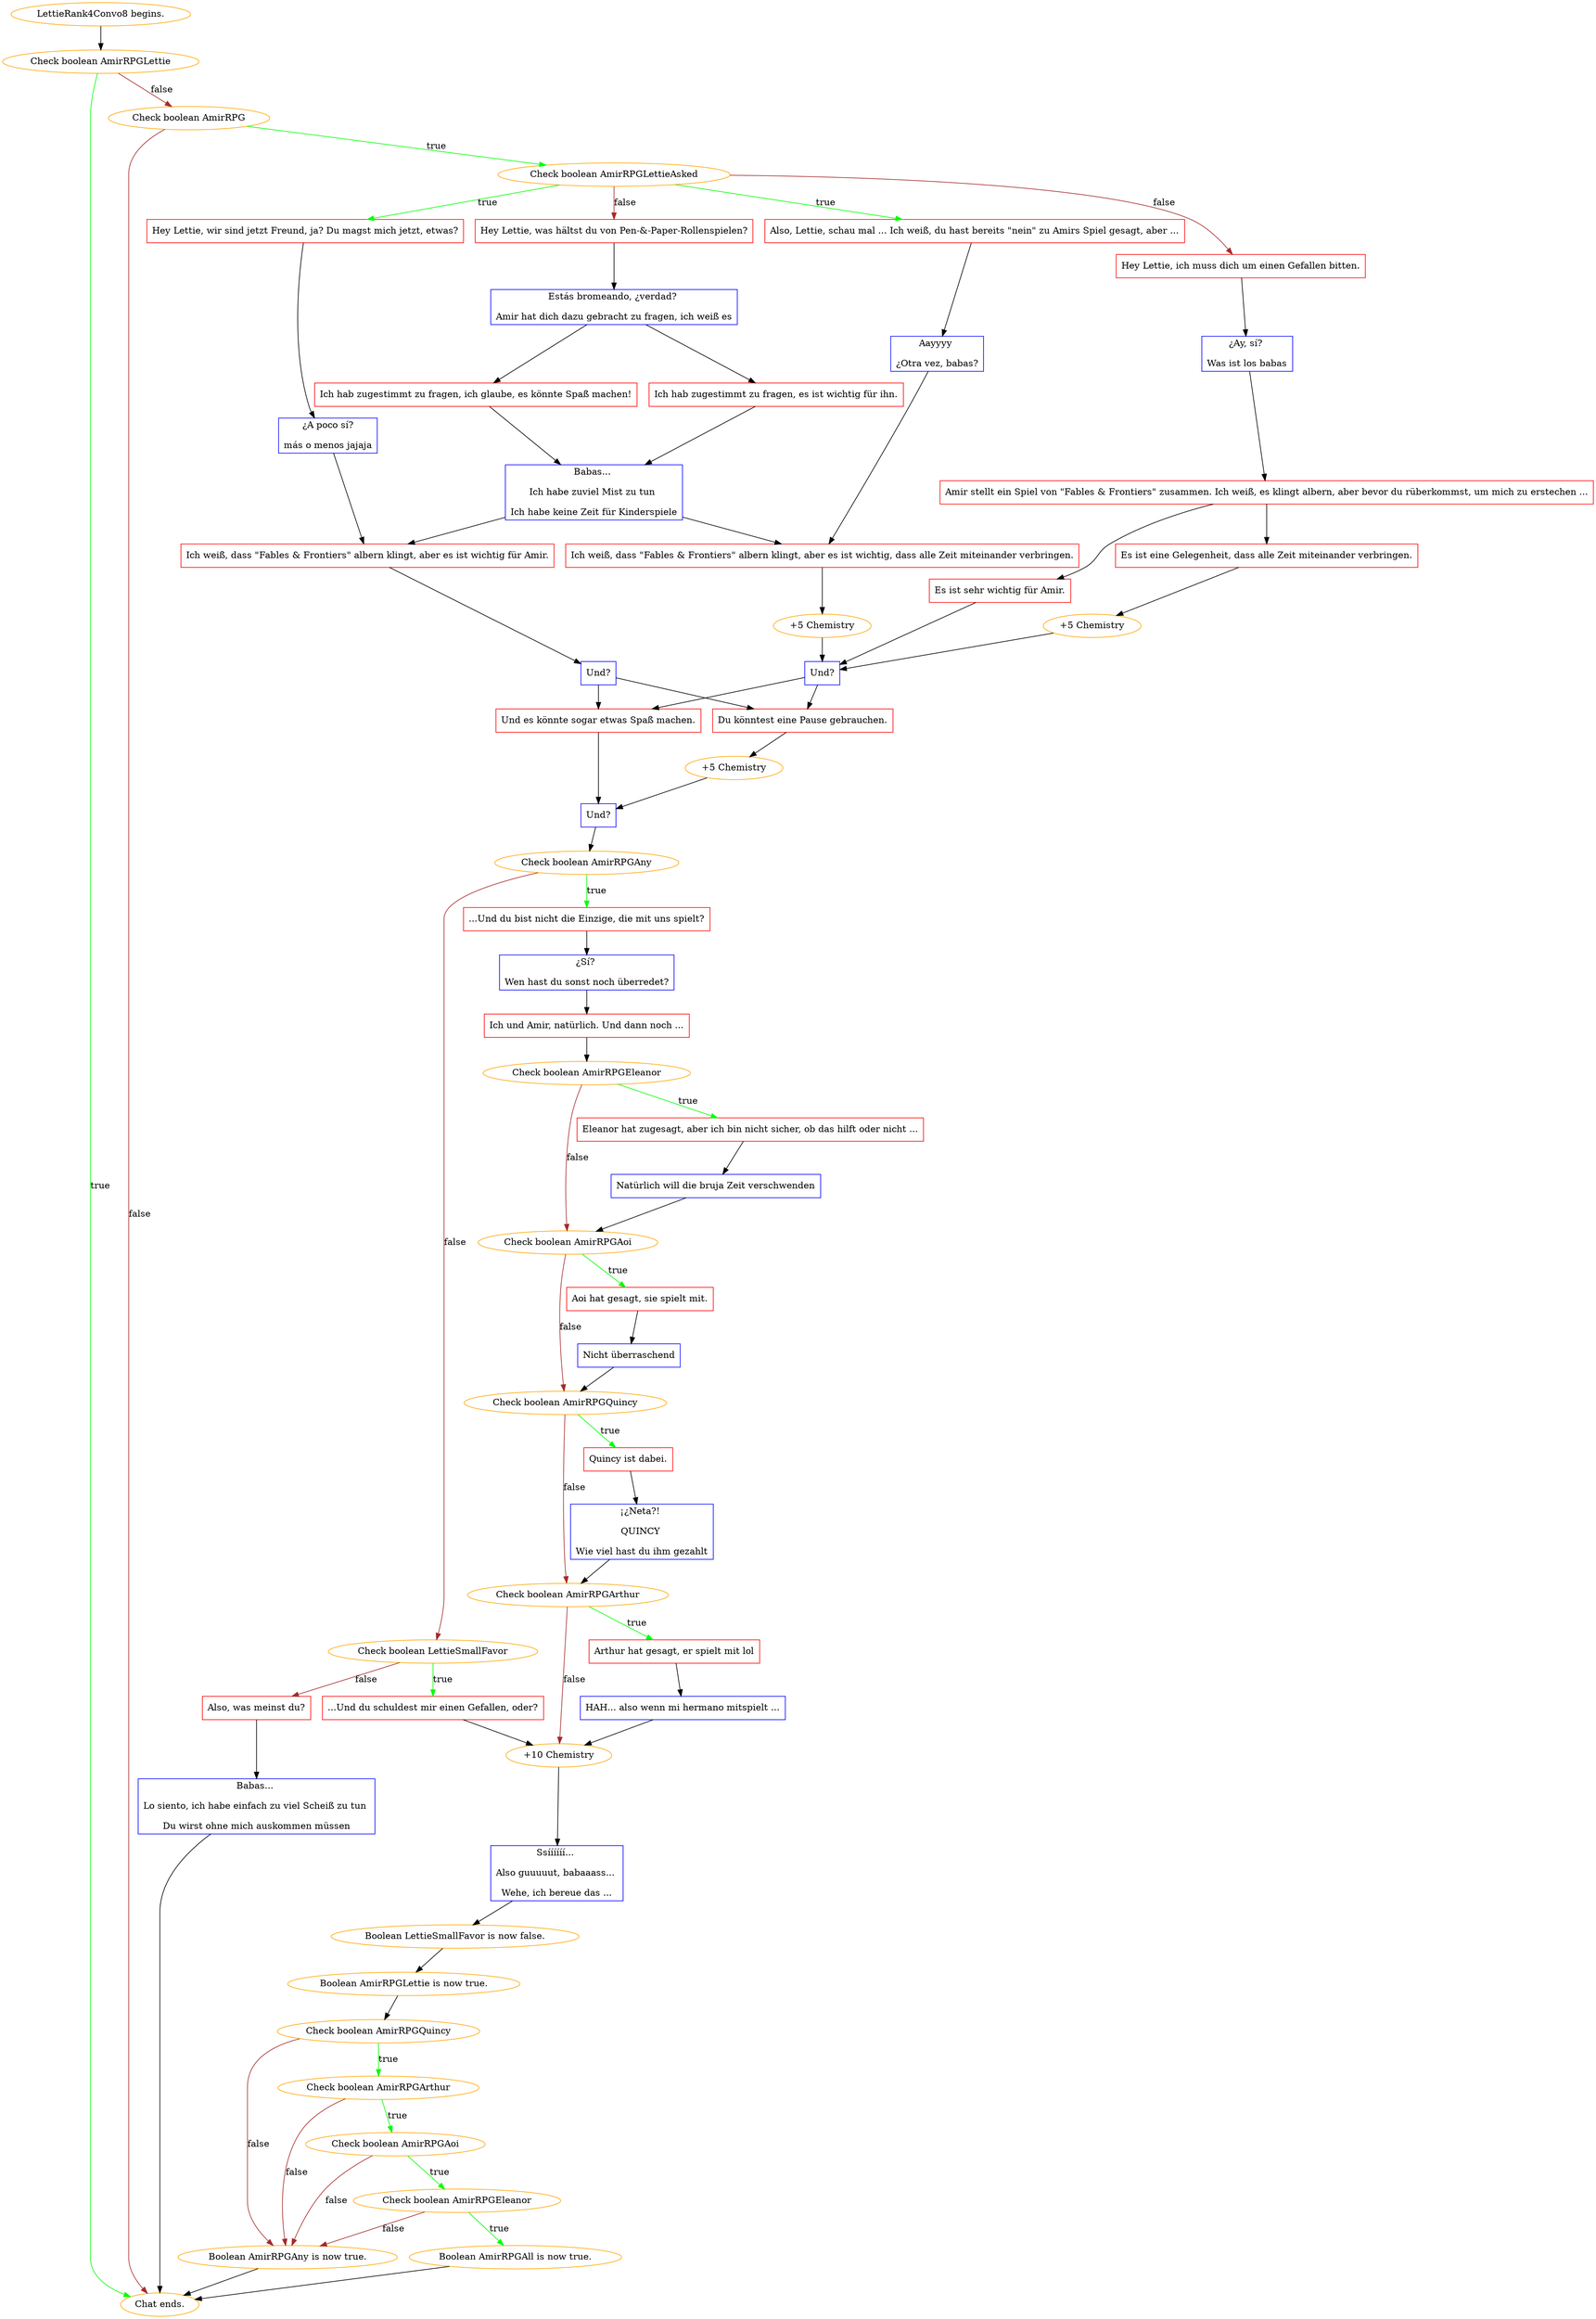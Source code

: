 digraph {
	"LettieRank4Convo8 begins." [color=orange];
		"LettieRank4Convo8 begins." -> j1847364543;
	j1847364543 [label="Check boolean AmirRPGLettie",color=orange];
		j1847364543 -> "Chat ends." [label=true,color=green];
		j1847364543 -> j4221295990 [label=false,color=brown];
	"Chat ends." [color=orange];
	j4221295990 [label="Check boolean AmirRPG",color=orange];
		j4221295990 -> j3900940289 [label=true,color=green];
		j4221295990 -> "Chat ends." [label=false,color=brown];
	j3900940289 [label="Check boolean AmirRPGLettieAsked",color=orange];
		j3900940289 -> j1036667305 [label=true,color=green];
		j3900940289 -> j1027000459 [label=true,color=green];
		j3900940289 -> j3550048164 [label=false,color=brown];
		j3900940289 -> j2934525722 [label=false,color=brown];
	j1036667305 [label="Also, Lettie, schau mal ... Ich weiß, du hast bereits \"nein\" zu Amirs Spiel gesagt, aber ...",shape=box,color=red];
		j1036667305 -> j639619438;
	j1027000459 [label="Hey Lettie, wir sind jetzt Freund, ja? Du magst mich jetzt, etwas?",shape=box,color=red];
		j1027000459 -> j720769824;
	j3550048164 [label="Hey Lettie, was hältst du von Pen-&-Paper-Rollenspielen?",shape=box,color=red];
		j3550048164 -> j3140691528;
	j2934525722 [label="Hey Lettie, ich muss dich um einen Gefallen bitten.",shape=box,color=red];
		j2934525722 -> j3028825763;
	j639619438 [label="Aayyyy 
¿Otra vez, babas?",shape=box,color=blue];
		j639619438 -> j30969170;
	j720769824 [label="¿A poco sí?
más o menos jajaja",shape=box,color=blue];
		j720769824 -> j2039812723;
	j3140691528 [label="Estás bromeando, ¿verdad? 
Amir hat dich dazu gebracht zu fragen, ich weiß es",shape=box,color=blue];
		j3140691528 -> j3620267190;
		j3140691528 -> j1890200421;
	j3028825763 [label="¿Ay, sí? 
Was ist los babas",shape=box,color=blue];
		j3028825763 -> j470663212;
	j30969170 [label="Ich weiß, dass \"Fables & Frontiers\" albern klingt, aber es ist wichtig, dass alle Zeit miteinander verbringen.",shape=box,color=red];
		j30969170 -> j120004495;
	j2039812723 [label="Ich weiß, dass \"Fables & Frontiers\" albern klingt, aber es ist wichtig für Amir.",shape=box,color=red];
		j2039812723 -> j1875880951;
	j3620267190 [label="Ich hab zugestimmt zu fragen, ich glaube, es könnte Spaß machen!",shape=box,color=red];
		j3620267190 -> j3557261913;
	j1890200421 [label="Ich hab zugestimmt zu fragen, es ist wichtig für ihn.",shape=box,color=red];
		j1890200421 -> j3557261913;
	j470663212 [label="Amir stellt ein Spiel von \"Fables & Frontiers\" zusammen. Ich weiß, es klingt albern, aber bevor du rüberkommst, um mich zu erstechen ...",shape=box,color=red];
		j470663212 -> j3409651149;
		j470663212 -> j3940291482;
	j120004495 [label="+5 Chemistry",color=orange];
		j120004495 -> j129144563;
	j1875880951 [label="Und?",shape=box,color=blue];
		j1875880951 -> j380970286;
		j1875880951 -> j92205215;
	j3557261913 [label="Babas... 
Ich habe zuviel Mist zu tun 
Ich habe keine Zeit für Kinderspiele",shape=box,color=blue];
		j3557261913 -> j30969170;
		j3557261913 -> j2039812723;
	j3409651149 [label="Es ist eine Gelegenheit, dass alle Zeit miteinander verbringen.",shape=box,color=red];
		j3409651149 -> j3955076981;
	j3940291482 [label="Es ist sehr wichtig für Amir.",shape=box,color=red];
		j3940291482 -> j129144563;
	j129144563 [label="Und?",shape=box,color=blue];
		j129144563 -> j92205215;
		j129144563 -> j380970286;
	j380970286 [label="Und es könnte sogar etwas Spaß machen.",shape=box,color=red];
		j380970286 -> j1911325430;
	j92205215 [label="Du könntest eine Pause gebrauchen.",shape=box,color=red];
		j92205215 -> j3870643995;
	j3955076981 [label="+5 Chemistry",color=orange];
		j3955076981 -> j129144563;
	j1911325430 [label="Und?",shape=box,color=blue];
		j1911325430 -> j1306803518;
	j3870643995 [label="+5 Chemistry",color=orange];
		j3870643995 -> j1911325430;
	j1306803518 [label="Check boolean AmirRPGAny",color=orange];
		j1306803518 -> j1441660182 [label=true,color=green];
		j1306803518 -> j979637190 [label=false,color=brown];
	j1441660182 [label="...Und du bist nicht die Einzige, die mit uns spielt?",shape=box,color=red];
		j1441660182 -> j1038340567;
	j979637190 [label="Check boolean LettieSmallFavor",color=orange];
		j979637190 -> j858536809 [label=true,color=green];
		j979637190 -> j1878317783 [label=false,color=brown];
	j1038340567 [label="¿Sí? 
Wen hast du sonst noch überredet?",shape=box,color=blue];
		j1038340567 -> j1927663271;
	j858536809 [label="...Und du schuldest mir einen Gefallen, oder?",shape=box,color=red];
		j858536809 -> j3990353029;
	j1878317783 [label="Also, was meinst du?",shape=box,color=red];
		j1878317783 -> j2146800113;
	j1927663271 [label="Ich und Amir, natürlich. Und dann noch ...",shape=box,color=red];
		j1927663271 -> j3426062266;
	j3990353029 [label="+10 Chemistry",color=orange];
		j3990353029 -> j1727927171;
	j2146800113 [label="Babas... 
Lo siento, ich habe einfach zu viel Scheiß zu tun 
Du wirst ohne mich auskommen müssen",shape=box,color=blue];
		j2146800113 -> "Chat ends.";
	j3426062266 [label="Check boolean AmirRPGEleanor",color=orange];
		j3426062266 -> j2974796570 [label=true,color=green];
		j3426062266 -> j276093388 [label=false,color=brown];
	j1727927171 [label="Ssíííííí... 
Also guuuuut, babaaass... 
Wehe, ich bereue das ...",shape=box,color=blue];
		j1727927171 -> j708310595;
	j2974796570 [label="Eleanor hat zugesagt, aber ich bin nicht sicher, ob das hilft oder nicht ...",shape=box,color=red];
		j2974796570 -> j3110993787;
	j276093388 [label="Check boolean AmirRPGAoi",color=orange];
		j276093388 -> j1624174967 [label=true,color=green];
		j276093388 -> j3057950938 [label=false,color=brown];
	j708310595 [label="Boolean LettieSmallFavor is now false.",color=orange];
		j708310595 -> j2069131733;
	j3110993787 [label="Natürlich will die bruja Zeit verschwenden",shape=box,color=blue];
		j3110993787 -> j276093388;
	j1624174967 [label="Aoi hat gesagt, sie spielt mit.",shape=box,color=red];
		j1624174967 -> j479208670;
	j3057950938 [label="Check boolean AmirRPGQuincy",color=orange];
		j3057950938 -> j1108071851 [label=true,color=green];
		j3057950938 -> j689492531 [label=false,color=brown];
	j2069131733 [label="Boolean AmirRPGLettie is now true.",color=orange];
		j2069131733 -> j4165480782;
	j479208670 [label="Nicht überraschend",shape=box,color=blue];
		j479208670 -> j3057950938;
	j1108071851 [label="Quincy ist dabei.",shape=box,color=red];
		j1108071851 -> j3613785617;
	j689492531 [label="Check boolean AmirRPGArthur",color=orange];
		j689492531 -> j33926180 [label=true,color=green];
		j689492531 -> j3990353029 [label=false,color=brown];
	j4165480782 [label="Check boolean AmirRPGQuincy",color=orange];
		j4165480782 -> j2573261149 [label=true,color=green];
		j4165480782 -> j1992773596 [label=false,color=brown];
	j3613785617 [label="¡¿Neta?! 
QUINCY 
Wie viel hast du ihm gezahlt",shape=box,color=blue];
		j3613785617 -> j689492531;
	j33926180 [label="Arthur hat gesagt, er spielt mit lol",shape=box,color=red];
		j33926180 -> j3205646171;
	j2573261149 [label="Check boolean AmirRPGArthur",color=orange];
		j2573261149 -> j2494139801 [label=true,color=green];
		j2573261149 -> j1992773596 [label=false,color=brown];
	j1992773596 [label="Boolean AmirRPGAny is now true.",color=orange];
		j1992773596 -> "Chat ends.";
	j3205646171 [label="HAH... also wenn mi hermano mitspielt ...",shape=box,color=blue];
		j3205646171 -> j3990353029;
	j2494139801 [label="Check boolean AmirRPGAoi",color=orange];
		j2494139801 -> j3993582263 [label=true,color=green];
		j2494139801 -> j1992773596 [label=false,color=brown];
	j3993582263 [label="Check boolean AmirRPGEleanor",color=orange];
		j3993582263 -> j2677000302 [label=true,color=green];
		j3993582263 -> j1992773596 [label=false,color=brown];
	j2677000302 [label="Boolean AmirRPGAll is now true.",color=orange];
		j2677000302 -> "Chat ends.";
}